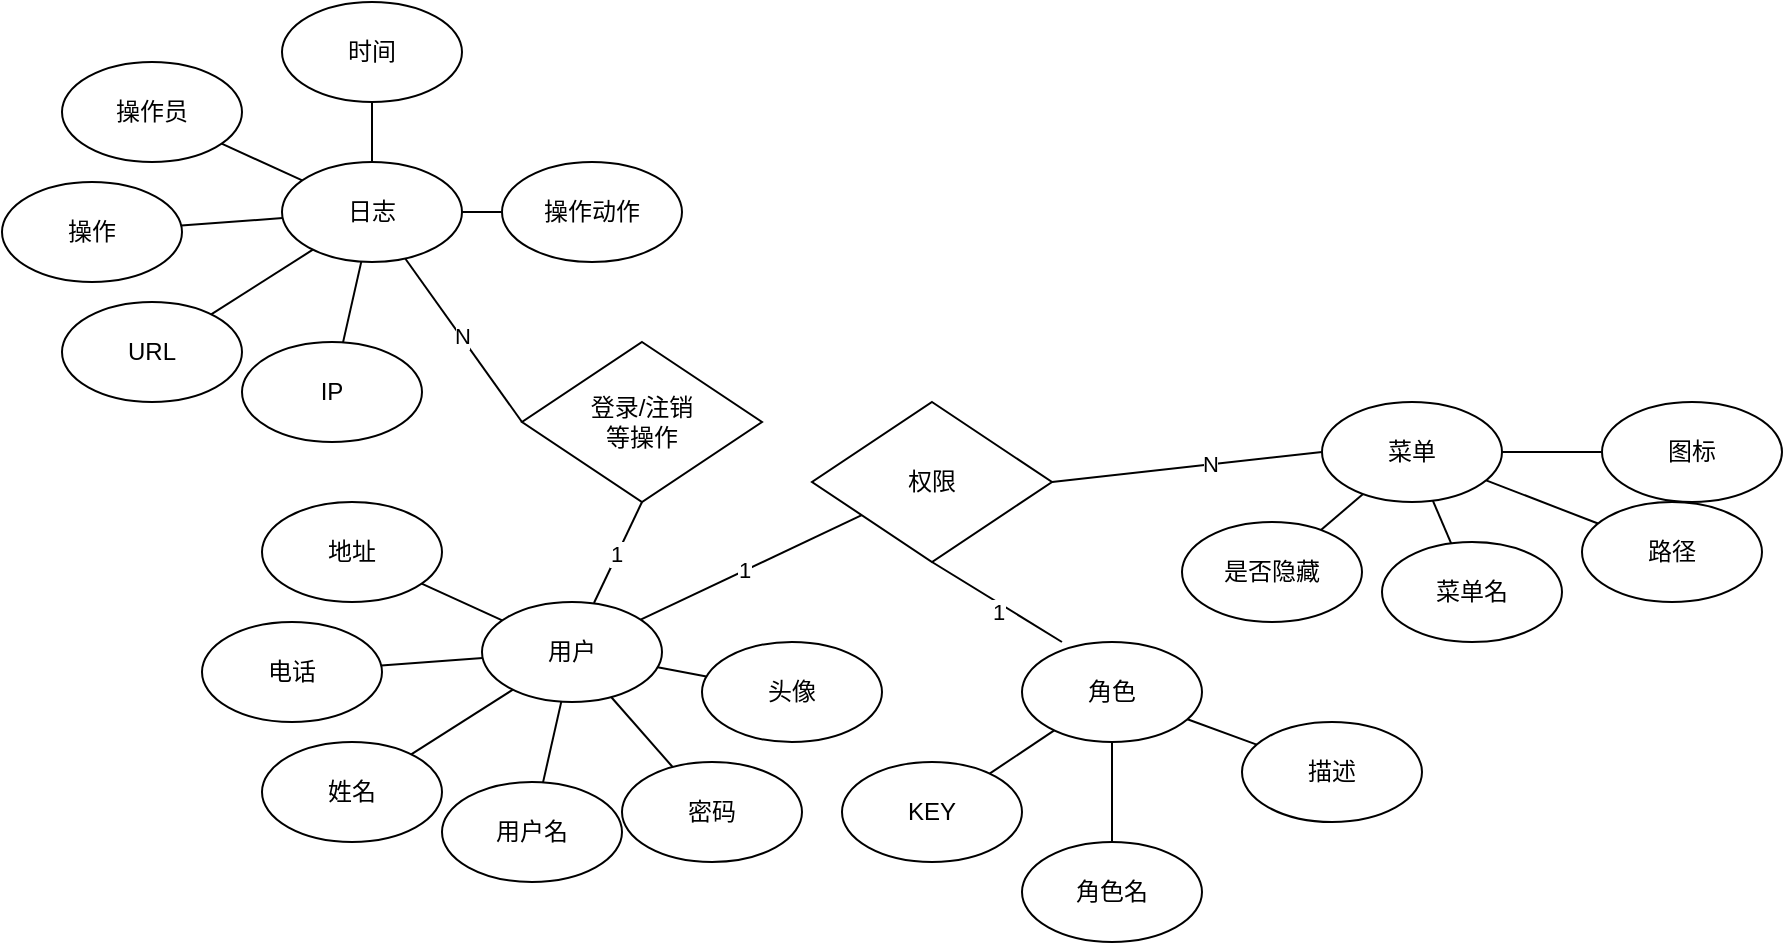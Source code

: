 <mxfile version="21.0.6" type="github">
  <diagram name="第 1 页" id="2mRQ52QLlzKnQliinkt1">
    <mxGraphModel dx="1811" dy="590" grid="1" gridSize="10" guides="1" tooltips="1" connect="1" arrows="1" fold="1" page="1" pageScale="1" pageWidth="827" pageHeight="1169" math="0" shadow="0">
      <root>
        <mxCell id="0" />
        <mxCell id="1" parent="0" />
        <mxCell id="mOGSaVw1MvXez0ik0sxi-4" value="" style="rounded=0;orthogonalLoop=1;jettySize=auto;html=1;endArrow=none;endFill=0;" edge="1" parent="1" source="mOGSaVw1MvXez0ik0sxi-1" target="mOGSaVw1MvXez0ik0sxi-3">
          <mxGeometry relative="1" as="geometry" />
        </mxCell>
        <mxCell id="mOGSaVw1MvXez0ik0sxi-47" value="" style="rounded=0;orthogonalLoop=1;jettySize=auto;html=1;endArrow=none;endFill=0;" edge="1" parent="1" source="mOGSaVw1MvXez0ik0sxi-1" target="mOGSaVw1MvXez0ik0sxi-46">
          <mxGeometry relative="1" as="geometry" />
        </mxCell>
        <mxCell id="mOGSaVw1MvXez0ik0sxi-50" value="1" style="edgeLabel;html=1;align=center;verticalAlign=middle;resizable=0;points=[];" vertex="1" connectable="0" parent="mOGSaVw1MvXez0ik0sxi-47">
          <mxGeometry x="-0.059" y="1" relative="1" as="geometry">
            <mxPoint as="offset" />
          </mxGeometry>
        </mxCell>
        <mxCell id="mOGSaVw1MvXez0ik0sxi-1" value="用户" style="ellipse;whiteSpace=wrap;html=1;" vertex="1" parent="1">
          <mxGeometry x="160" y="360" width="90" height="50" as="geometry" />
        </mxCell>
        <mxCell id="mOGSaVw1MvXez0ik0sxi-3" value="姓名" style="ellipse;whiteSpace=wrap;html=1;" vertex="1" parent="1">
          <mxGeometry x="50" y="430" width="90" height="50" as="geometry" />
        </mxCell>
        <mxCell id="mOGSaVw1MvXez0ik0sxi-9" value="" style="rounded=0;orthogonalLoop=1;jettySize=auto;html=1;endArrow=none;endFill=0;" edge="1" parent="1" target="mOGSaVw1MvXez0ik0sxi-10" source="mOGSaVw1MvXez0ik0sxi-1">
          <mxGeometry relative="1" as="geometry">
            <mxPoint x="285" y="450" as="sourcePoint" />
          </mxGeometry>
        </mxCell>
        <mxCell id="mOGSaVw1MvXez0ik0sxi-10" value="用户名" style="ellipse;whiteSpace=wrap;html=1;" vertex="1" parent="1">
          <mxGeometry x="140" y="450" width="90" height="50" as="geometry" />
        </mxCell>
        <mxCell id="mOGSaVw1MvXez0ik0sxi-12" value="" style="rounded=0;orthogonalLoop=1;jettySize=auto;html=1;endArrow=none;endFill=0;" edge="1" parent="1" target="mOGSaVw1MvXez0ik0sxi-13" source="mOGSaVw1MvXez0ik0sxi-1">
          <mxGeometry relative="1" as="geometry">
            <mxPoint x="145" y="300" as="sourcePoint" />
          </mxGeometry>
        </mxCell>
        <mxCell id="mOGSaVw1MvXez0ik0sxi-13" value="电话" style="ellipse;whiteSpace=wrap;html=1;" vertex="1" parent="1">
          <mxGeometry x="20" y="370" width="90" height="50" as="geometry" />
        </mxCell>
        <mxCell id="mOGSaVw1MvXez0ik0sxi-14" value="" style="rounded=0;orthogonalLoop=1;jettySize=auto;html=1;endArrow=none;endFill=0;" edge="1" parent="1" target="mOGSaVw1MvXez0ik0sxi-15" source="mOGSaVw1MvXez0ik0sxi-1">
          <mxGeometry relative="1" as="geometry">
            <mxPoint x="365" y="417" as="sourcePoint" />
          </mxGeometry>
        </mxCell>
        <mxCell id="mOGSaVw1MvXez0ik0sxi-15" value="密码" style="ellipse;whiteSpace=wrap;html=1;" vertex="1" parent="1">
          <mxGeometry x="230" y="440" width="90" height="50" as="geometry" />
        </mxCell>
        <mxCell id="mOGSaVw1MvXez0ik0sxi-16" value="" style="rounded=0;orthogonalLoop=1;jettySize=auto;html=1;endArrow=none;endFill=0;" edge="1" parent="1" target="mOGSaVw1MvXez0ik0sxi-17" source="mOGSaVw1MvXez0ik0sxi-1">
          <mxGeometry relative="1" as="geometry">
            <mxPoint x="415" y="347" as="sourcePoint" />
          </mxGeometry>
        </mxCell>
        <mxCell id="mOGSaVw1MvXez0ik0sxi-17" value="头像" style="ellipse;whiteSpace=wrap;html=1;" vertex="1" parent="1">
          <mxGeometry x="270" y="380" width="90" height="50" as="geometry" />
        </mxCell>
        <mxCell id="mOGSaVw1MvXez0ik0sxi-18" value="" style="rounded=0;orthogonalLoop=1;jettySize=auto;html=1;endArrow=none;endFill=0;" edge="1" parent="1" target="mOGSaVw1MvXez0ik0sxi-19" source="mOGSaVw1MvXez0ik0sxi-1">
          <mxGeometry relative="1" as="geometry">
            <mxPoint x="125" y="230" as="sourcePoint" />
          </mxGeometry>
        </mxCell>
        <mxCell id="mOGSaVw1MvXez0ik0sxi-19" value="地址" style="ellipse;whiteSpace=wrap;html=1;" vertex="1" parent="1">
          <mxGeometry x="50" y="310" width="90" height="50" as="geometry" />
        </mxCell>
        <mxCell id="mOGSaVw1MvXez0ik0sxi-20" value="" style="rounded=0;orthogonalLoop=1;jettySize=auto;html=1;endArrow=none;endFill=0;" edge="1" parent="1" source="mOGSaVw1MvXez0ik0sxi-21" target="mOGSaVw1MvXez0ik0sxi-22">
          <mxGeometry relative="1" as="geometry" />
        </mxCell>
        <mxCell id="mOGSaVw1MvXez0ik0sxi-21" value="角色" style="ellipse;whiteSpace=wrap;html=1;" vertex="1" parent="1">
          <mxGeometry x="430" y="380" width="90" height="50" as="geometry" />
        </mxCell>
        <mxCell id="mOGSaVw1MvXez0ik0sxi-22" value="角色名" style="ellipse;whiteSpace=wrap;html=1;" vertex="1" parent="1">
          <mxGeometry x="430" y="480" width="90" height="50" as="geometry" />
        </mxCell>
        <mxCell id="mOGSaVw1MvXez0ik0sxi-23" value="" style="rounded=0;orthogonalLoop=1;jettySize=auto;html=1;endArrow=none;endFill=0;" edge="1" parent="1" source="mOGSaVw1MvXez0ik0sxi-21" target="mOGSaVw1MvXez0ik0sxi-24">
          <mxGeometry relative="1" as="geometry">
            <mxPoint x="505" y="460" as="sourcePoint" />
          </mxGeometry>
        </mxCell>
        <mxCell id="mOGSaVw1MvXez0ik0sxi-24" value="描述" style="ellipse;whiteSpace=wrap;html=1;" vertex="1" parent="1">
          <mxGeometry x="540" y="420" width="90" height="50" as="geometry" />
        </mxCell>
        <mxCell id="mOGSaVw1MvXez0ik0sxi-25" value="" style="rounded=0;orthogonalLoop=1;jettySize=auto;html=1;endArrow=none;endFill=0;" edge="1" parent="1" source="mOGSaVw1MvXez0ik0sxi-21" target="mOGSaVw1MvXez0ik0sxi-26">
          <mxGeometry relative="1" as="geometry">
            <mxPoint x="365" y="310" as="sourcePoint" />
          </mxGeometry>
        </mxCell>
        <mxCell id="mOGSaVw1MvXez0ik0sxi-26" value="KEY" style="ellipse;whiteSpace=wrap;html=1;" vertex="1" parent="1">
          <mxGeometry x="340" y="440" width="90" height="50" as="geometry" />
        </mxCell>
        <mxCell id="mOGSaVw1MvXez0ik0sxi-33" value="" style="rounded=0;orthogonalLoop=1;jettySize=auto;html=1;endArrow=none;endFill=0;" edge="1" parent="1" source="mOGSaVw1MvXez0ik0sxi-34" target="mOGSaVw1MvXez0ik0sxi-35">
          <mxGeometry relative="1" as="geometry" />
        </mxCell>
        <mxCell id="mOGSaVw1MvXez0ik0sxi-34" value="菜单" style="ellipse;whiteSpace=wrap;html=1;" vertex="1" parent="1">
          <mxGeometry x="580" y="260" width="90" height="50" as="geometry" />
        </mxCell>
        <mxCell id="mOGSaVw1MvXez0ik0sxi-35" value="是否隐藏" style="ellipse;whiteSpace=wrap;html=1;" vertex="1" parent="1">
          <mxGeometry x="510" y="320" width="90" height="50" as="geometry" />
        </mxCell>
        <mxCell id="mOGSaVw1MvXez0ik0sxi-36" value="" style="rounded=0;orthogonalLoop=1;jettySize=auto;html=1;endArrow=none;endFill=0;" edge="1" parent="1" source="mOGSaVw1MvXez0ik0sxi-34" target="mOGSaVw1MvXez0ik0sxi-37">
          <mxGeometry relative="1" as="geometry">
            <mxPoint x="725" y="330" as="sourcePoint" />
          </mxGeometry>
        </mxCell>
        <mxCell id="mOGSaVw1MvXez0ik0sxi-37" value="菜单名" style="ellipse;whiteSpace=wrap;html=1;" vertex="1" parent="1">
          <mxGeometry x="610" y="330" width="90" height="50" as="geometry" />
        </mxCell>
        <mxCell id="mOGSaVw1MvXez0ik0sxi-40" value="" style="rounded=0;orthogonalLoop=1;jettySize=auto;html=1;endArrow=none;endFill=0;" edge="1" parent="1" source="mOGSaVw1MvXez0ik0sxi-34" target="mOGSaVw1MvXez0ik0sxi-41">
          <mxGeometry relative="1" as="geometry">
            <mxPoint x="805" y="297" as="sourcePoint" />
          </mxGeometry>
        </mxCell>
        <mxCell id="mOGSaVw1MvXez0ik0sxi-41" value="路径" style="ellipse;whiteSpace=wrap;html=1;" vertex="1" parent="1">
          <mxGeometry x="710" y="310" width="90" height="50" as="geometry" />
        </mxCell>
        <mxCell id="mOGSaVw1MvXez0ik0sxi-42" value="" style="rounded=0;orthogonalLoop=1;jettySize=auto;html=1;endArrow=none;endFill=0;" edge="1" parent="1" source="mOGSaVw1MvXez0ik0sxi-34" target="mOGSaVw1MvXez0ik0sxi-43">
          <mxGeometry relative="1" as="geometry">
            <mxPoint x="855" y="227" as="sourcePoint" />
          </mxGeometry>
        </mxCell>
        <mxCell id="mOGSaVw1MvXez0ik0sxi-43" value="图标" style="ellipse;whiteSpace=wrap;html=1;" vertex="1" parent="1">
          <mxGeometry x="720" y="260" width="90" height="50" as="geometry" />
        </mxCell>
        <mxCell id="mOGSaVw1MvXez0ik0sxi-46" value="权限" style="rhombus;whiteSpace=wrap;html=1;" vertex="1" parent="1">
          <mxGeometry x="325" y="260" width="120" height="80" as="geometry" />
        </mxCell>
        <mxCell id="mOGSaVw1MvXez0ik0sxi-48" value="" style="rounded=0;orthogonalLoop=1;jettySize=auto;html=1;endArrow=none;endFill=0;entryX=1;entryY=0.5;entryDx=0;entryDy=0;exitX=0;exitY=0.5;exitDx=0;exitDy=0;" edge="1" parent="1" source="mOGSaVw1MvXez0ik0sxi-34" target="mOGSaVw1MvXez0ik0sxi-46">
          <mxGeometry relative="1" as="geometry">
            <mxPoint x="246" y="377" as="sourcePoint" />
            <mxPoint x="378" y="299" as="targetPoint" />
          </mxGeometry>
        </mxCell>
        <mxCell id="mOGSaVw1MvXez0ik0sxi-53" value="N" style="edgeLabel;html=1;align=center;verticalAlign=middle;resizable=0;points=[];" vertex="1" connectable="0" parent="mOGSaVw1MvXez0ik0sxi-48">
          <mxGeometry x="-0.17" relative="1" as="geometry">
            <mxPoint as="offset" />
          </mxGeometry>
        </mxCell>
        <mxCell id="mOGSaVw1MvXez0ik0sxi-49" value="" style="rounded=0;orthogonalLoop=1;jettySize=auto;html=1;endArrow=none;endFill=0;entryX=0.5;entryY=1;entryDx=0;entryDy=0;exitX=0.222;exitY=0;exitDx=0;exitDy=0;exitPerimeter=0;" edge="1" parent="1" source="mOGSaVw1MvXez0ik0sxi-21" target="mOGSaVw1MvXez0ik0sxi-46">
          <mxGeometry relative="1" as="geometry">
            <mxPoint x="590" y="295" as="sourcePoint" />
            <mxPoint x="470" y="280" as="targetPoint" />
          </mxGeometry>
        </mxCell>
        <mxCell id="mOGSaVw1MvXez0ik0sxi-51" value="1" style="edgeLabel;html=1;align=center;verticalAlign=middle;resizable=0;points=[];" vertex="1" connectable="0" parent="mOGSaVw1MvXez0ik0sxi-49">
          <mxGeometry x="-0.087" y="4" relative="1" as="geometry">
            <mxPoint as="offset" />
          </mxGeometry>
        </mxCell>
        <mxCell id="mOGSaVw1MvXez0ik0sxi-54" value="" style="rounded=0;orthogonalLoop=1;jettySize=auto;html=1;endArrow=none;endFill=0;" edge="1" parent="1" source="mOGSaVw1MvXez0ik0sxi-57" target="mOGSaVw1MvXez0ik0sxi-58">
          <mxGeometry relative="1" as="geometry" />
        </mxCell>
        <mxCell id="mOGSaVw1MvXez0ik0sxi-55" value="" style="rounded=0;orthogonalLoop=1;jettySize=auto;html=1;endArrow=none;endFill=0;entryX=0;entryY=0.5;entryDx=0;entryDy=0;" edge="1" parent="1" source="mOGSaVw1MvXez0ik0sxi-57" target="mOGSaVw1MvXez0ik0sxi-69">
          <mxGeometry relative="1" as="geometry">
            <mxPoint x="250" y="97" as="targetPoint" />
          </mxGeometry>
        </mxCell>
        <mxCell id="mOGSaVw1MvXez0ik0sxi-56" value="N" style="edgeLabel;html=1;align=center;verticalAlign=middle;resizable=0;points=[];" vertex="1" connectable="0" parent="mOGSaVw1MvXez0ik0sxi-55">
          <mxGeometry x="-0.059" y="1" relative="1" as="geometry">
            <mxPoint as="offset" />
          </mxGeometry>
        </mxCell>
        <mxCell id="mOGSaVw1MvXez0ik0sxi-57" value="日志" style="ellipse;whiteSpace=wrap;html=1;" vertex="1" parent="1">
          <mxGeometry x="60" y="140" width="90" height="50" as="geometry" />
        </mxCell>
        <mxCell id="mOGSaVw1MvXez0ik0sxi-58" value="URL" style="ellipse;whiteSpace=wrap;html=1;" vertex="1" parent="1">
          <mxGeometry x="-50" y="210" width="90" height="50" as="geometry" />
        </mxCell>
        <mxCell id="mOGSaVw1MvXez0ik0sxi-59" value="" style="rounded=0;orthogonalLoop=1;jettySize=auto;html=1;endArrow=none;endFill=0;" edge="1" parent="1" source="mOGSaVw1MvXez0ik0sxi-57" target="mOGSaVw1MvXez0ik0sxi-60">
          <mxGeometry relative="1" as="geometry">
            <mxPoint x="185" y="230" as="sourcePoint" />
          </mxGeometry>
        </mxCell>
        <mxCell id="mOGSaVw1MvXez0ik0sxi-60" value="IP" style="ellipse;whiteSpace=wrap;html=1;" vertex="1" parent="1">
          <mxGeometry x="40" y="230" width="90" height="50" as="geometry" />
        </mxCell>
        <mxCell id="mOGSaVw1MvXez0ik0sxi-61" value="" style="rounded=0;orthogonalLoop=1;jettySize=auto;html=1;endArrow=none;endFill=0;" edge="1" parent="1" source="mOGSaVw1MvXez0ik0sxi-57" target="mOGSaVw1MvXez0ik0sxi-62">
          <mxGeometry relative="1" as="geometry">
            <mxPoint x="45" y="80" as="sourcePoint" />
          </mxGeometry>
        </mxCell>
        <mxCell id="mOGSaVw1MvXez0ik0sxi-62" value="操作" style="ellipse;whiteSpace=wrap;html=1;" vertex="1" parent="1">
          <mxGeometry x="-80" y="150" width="90" height="50" as="geometry" />
        </mxCell>
        <mxCell id="mOGSaVw1MvXez0ik0sxi-63" value="" style="rounded=0;orthogonalLoop=1;jettySize=auto;html=1;endArrow=none;endFill=0;" edge="1" parent="1" source="mOGSaVw1MvXez0ik0sxi-57" target="mOGSaVw1MvXez0ik0sxi-64">
          <mxGeometry relative="1" as="geometry">
            <mxPoint x="265" y="197" as="sourcePoint" />
          </mxGeometry>
        </mxCell>
        <mxCell id="mOGSaVw1MvXez0ik0sxi-64" value="操作动作" style="ellipse;whiteSpace=wrap;html=1;" vertex="1" parent="1">
          <mxGeometry x="170" y="140" width="90" height="50" as="geometry" />
        </mxCell>
        <mxCell id="mOGSaVw1MvXez0ik0sxi-65" value="" style="rounded=0;orthogonalLoop=1;jettySize=auto;html=1;endArrow=none;endFill=0;" edge="1" parent="1" source="mOGSaVw1MvXez0ik0sxi-57" target="mOGSaVw1MvXez0ik0sxi-66">
          <mxGeometry relative="1" as="geometry">
            <mxPoint x="315" y="127" as="sourcePoint" />
          </mxGeometry>
        </mxCell>
        <mxCell id="mOGSaVw1MvXez0ik0sxi-66" value="时间" style="ellipse;whiteSpace=wrap;html=1;" vertex="1" parent="1">
          <mxGeometry x="60" y="60" width="90" height="50" as="geometry" />
        </mxCell>
        <mxCell id="mOGSaVw1MvXez0ik0sxi-67" value="" style="rounded=0;orthogonalLoop=1;jettySize=auto;html=1;endArrow=none;endFill=0;" edge="1" parent="1" source="mOGSaVw1MvXez0ik0sxi-57" target="mOGSaVw1MvXez0ik0sxi-68">
          <mxGeometry relative="1" as="geometry">
            <mxPoint x="25" y="10" as="sourcePoint" />
          </mxGeometry>
        </mxCell>
        <mxCell id="mOGSaVw1MvXez0ik0sxi-68" value="操作员" style="ellipse;whiteSpace=wrap;html=1;" vertex="1" parent="1">
          <mxGeometry x="-50" y="90" width="90" height="50" as="geometry" />
        </mxCell>
        <mxCell id="mOGSaVw1MvXez0ik0sxi-69" value="登录/注销&lt;br&gt;等操作" style="rhombus;whiteSpace=wrap;html=1;" vertex="1" parent="1">
          <mxGeometry x="180" y="230" width="120" height="80" as="geometry" />
        </mxCell>
        <mxCell id="mOGSaVw1MvXez0ik0sxi-70" value="" style="rounded=0;orthogonalLoop=1;jettySize=auto;html=1;endArrow=none;endFill=0;entryX=0.5;entryY=1;entryDx=0;entryDy=0;exitX=0.622;exitY=0.01;exitDx=0;exitDy=0;exitPerimeter=0;" edge="1" parent="1" source="mOGSaVw1MvXez0ik0sxi-1" target="mOGSaVw1MvXez0ik0sxi-69">
          <mxGeometry relative="1" as="geometry">
            <mxPoint x="210" y="295" as="targetPoint" />
            <mxPoint x="133" y="198" as="sourcePoint" />
          </mxGeometry>
        </mxCell>
        <mxCell id="mOGSaVw1MvXez0ik0sxi-71" value="1" style="edgeLabel;html=1;align=center;verticalAlign=middle;resizable=0;points=[];" vertex="1" connectable="0" parent="mOGSaVw1MvXez0ik0sxi-70">
          <mxGeometry x="-0.059" y="1" relative="1" as="geometry">
            <mxPoint as="offset" />
          </mxGeometry>
        </mxCell>
      </root>
    </mxGraphModel>
  </diagram>
</mxfile>

